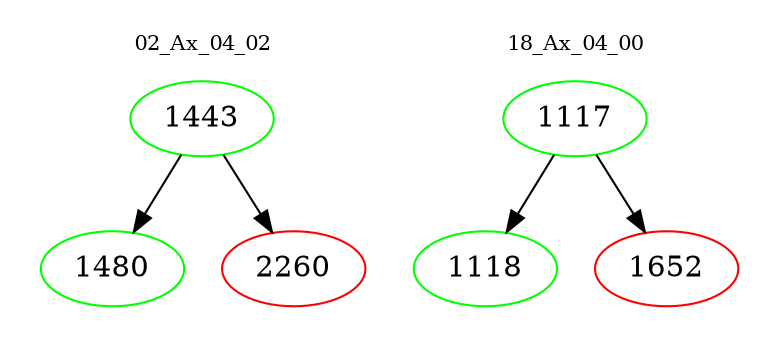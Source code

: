 digraph{
subgraph cluster_0 {
color = white
label = "02_Ax_04_02";
fontsize=10;
T0_1443 [label="1443", color="green"]
T0_1443 -> T0_1480 [color="black"]
T0_1480 [label="1480", color="green"]
T0_1443 -> T0_2260 [color="black"]
T0_2260 [label="2260", color="red"]
}
subgraph cluster_1 {
color = white
label = "18_Ax_04_00";
fontsize=10;
T1_1117 [label="1117", color="green"]
T1_1117 -> T1_1118 [color="black"]
T1_1118 [label="1118", color="green"]
T1_1117 -> T1_1652 [color="black"]
T1_1652 [label="1652", color="red"]
}
}
